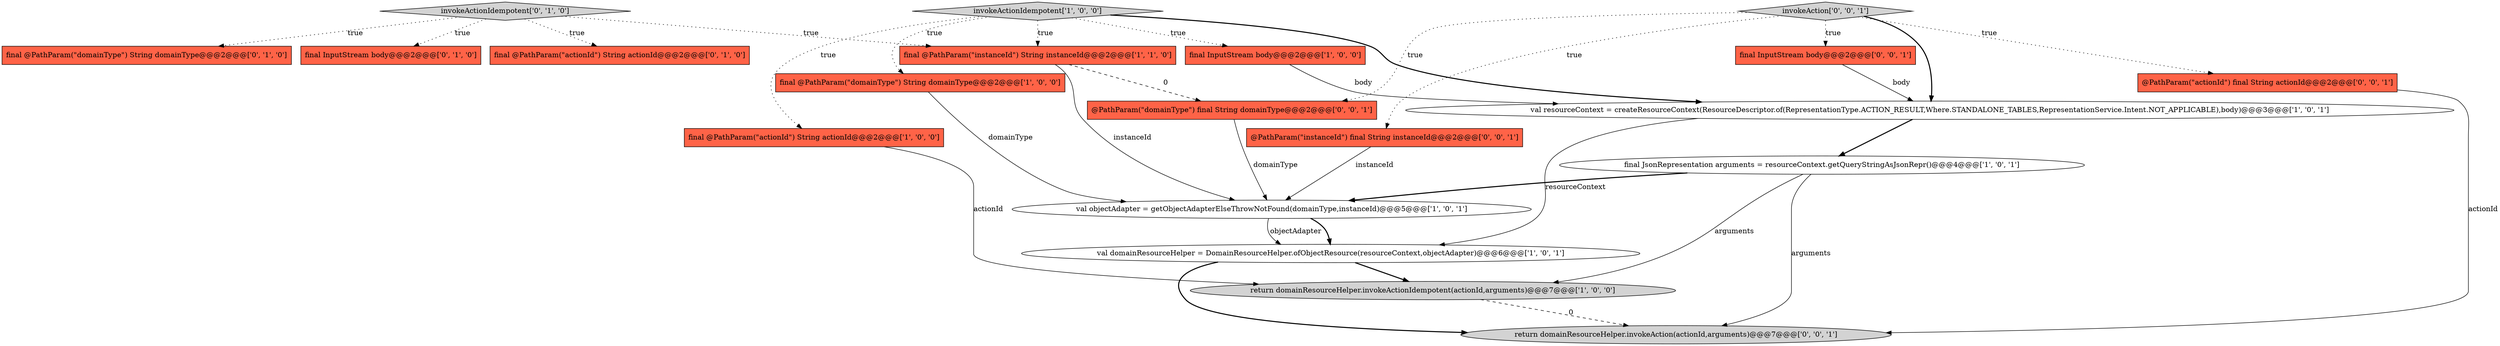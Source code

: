 digraph {
10 [style = filled, label = "final @PathParam(\"actionId\") String actionId@@@2@@@['0', '1', '0']", fillcolor = tomato, shape = box image = "AAA0AAABBB2BBB"];
18 [style = filled, label = "@PathParam(\"actionId\") final String actionId@@@2@@@['0', '0', '1']", fillcolor = tomato, shape = box image = "AAA0AAABBB3BBB"];
0 [style = filled, label = "final @PathParam(\"domainType\") String domainType@@@2@@@['1', '0', '0']", fillcolor = tomato, shape = box image = "AAA0AAABBB1BBB"];
3 [style = filled, label = "val domainResourceHelper = DomainResourceHelper.ofObjectResource(resourceContext,objectAdapter)@@@6@@@['1', '0', '1']", fillcolor = white, shape = ellipse image = "AAA0AAABBB1BBB"];
4 [style = filled, label = "invokeActionIdempotent['1', '0', '0']", fillcolor = lightgray, shape = diamond image = "AAA0AAABBB1BBB"];
5 [style = filled, label = "final JsonRepresentation arguments = resourceContext.getQueryStringAsJsonRepr()@@@4@@@['1', '0', '1']", fillcolor = white, shape = ellipse image = "AAA0AAABBB1BBB"];
12 [style = filled, label = "final InputStream body@@@2@@@['0', '1', '0']", fillcolor = tomato, shape = box image = "AAA0AAABBB2BBB"];
1 [style = filled, label = "val resourceContext = createResourceContext(ResourceDescriptor.of(RepresentationType.ACTION_RESULT,Where.STANDALONE_TABLES,RepresentationService.Intent.NOT_APPLICABLE),body)@@@3@@@['1', '0', '1']", fillcolor = white, shape = ellipse image = "AAA0AAABBB1BBB"];
9 [style = filled, label = "final @PathParam(\"instanceId\") String instanceId@@@2@@@['1', '1', '0']", fillcolor = tomato, shape = box image = "AAA0AAABBB1BBB"];
13 [style = filled, label = "invokeActionIdempotent['0', '1', '0']", fillcolor = lightgray, shape = diamond image = "AAA0AAABBB2BBB"];
14 [style = filled, label = "return domainResourceHelper.invokeAction(actionId,arguments)@@@7@@@['0', '0', '1']", fillcolor = lightgray, shape = ellipse image = "AAA0AAABBB3BBB"];
11 [style = filled, label = "final @PathParam(\"domainType\") String domainType@@@2@@@['0', '1', '0']", fillcolor = tomato, shape = box image = "AAA0AAABBB2BBB"];
15 [style = filled, label = "@PathParam(\"instanceId\") final String instanceId@@@2@@@['0', '0', '1']", fillcolor = tomato, shape = box image = "AAA0AAABBB3BBB"];
17 [style = filled, label = "invokeAction['0', '0', '1']", fillcolor = lightgray, shape = diamond image = "AAA0AAABBB3BBB"];
7 [style = filled, label = "final @PathParam(\"actionId\") String actionId@@@2@@@['1', '0', '0']", fillcolor = tomato, shape = box image = "AAA0AAABBB1BBB"];
6 [style = filled, label = "final InputStream body@@@2@@@['1', '0', '0']", fillcolor = tomato, shape = box image = "AAA0AAABBB1BBB"];
2 [style = filled, label = "val objectAdapter = getObjectAdapterElseThrowNotFound(domainType,instanceId)@@@5@@@['1', '0', '1']", fillcolor = white, shape = ellipse image = "AAA0AAABBB1BBB"];
16 [style = filled, label = "final InputStream body@@@2@@@['0', '0', '1']", fillcolor = tomato, shape = box image = "AAA0AAABBB3BBB"];
19 [style = filled, label = "@PathParam(\"domainType\") final String domainType@@@2@@@['0', '0', '1']", fillcolor = tomato, shape = box image = "AAA0AAABBB3BBB"];
8 [style = filled, label = "return domainResourceHelper.invokeActionIdempotent(actionId,arguments)@@@7@@@['1', '0', '0']", fillcolor = lightgray, shape = ellipse image = "AAA0AAABBB1BBB"];
1->5 [style = bold, label=""];
4->6 [style = dotted, label="true"];
17->1 [style = bold, label=""];
17->18 [style = dotted, label="true"];
13->12 [style = dotted, label="true"];
2->3 [style = bold, label=""];
4->0 [style = dotted, label="true"];
3->14 [style = bold, label=""];
5->8 [style = solid, label="arguments"];
4->7 [style = dotted, label="true"];
8->14 [style = dashed, label="0"];
13->10 [style = dotted, label="true"];
2->3 [style = solid, label="objectAdapter"];
0->2 [style = solid, label="domainType"];
17->16 [style = dotted, label="true"];
9->19 [style = dashed, label="0"];
19->2 [style = solid, label="domainType"];
7->8 [style = solid, label="actionId"];
5->2 [style = bold, label=""];
18->14 [style = solid, label="actionId"];
5->14 [style = solid, label="arguments"];
17->15 [style = dotted, label="true"];
1->3 [style = solid, label="resourceContext"];
3->8 [style = bold, label=""];
9->2 [style = solid, label="instanceId"];
17->19 [style = dotted, label="true"];
13->11 [style = dotted, label="true"];
4->1 [style = bold, label=""];
4->9 [style = dotted, label="true"];
15->2 [style = solid, label="instanceId"];
6->1 [style = solid, label="body"];
16->1 [style = solid, label="body"];
13->9 [style = dotted, label="true"];
}
